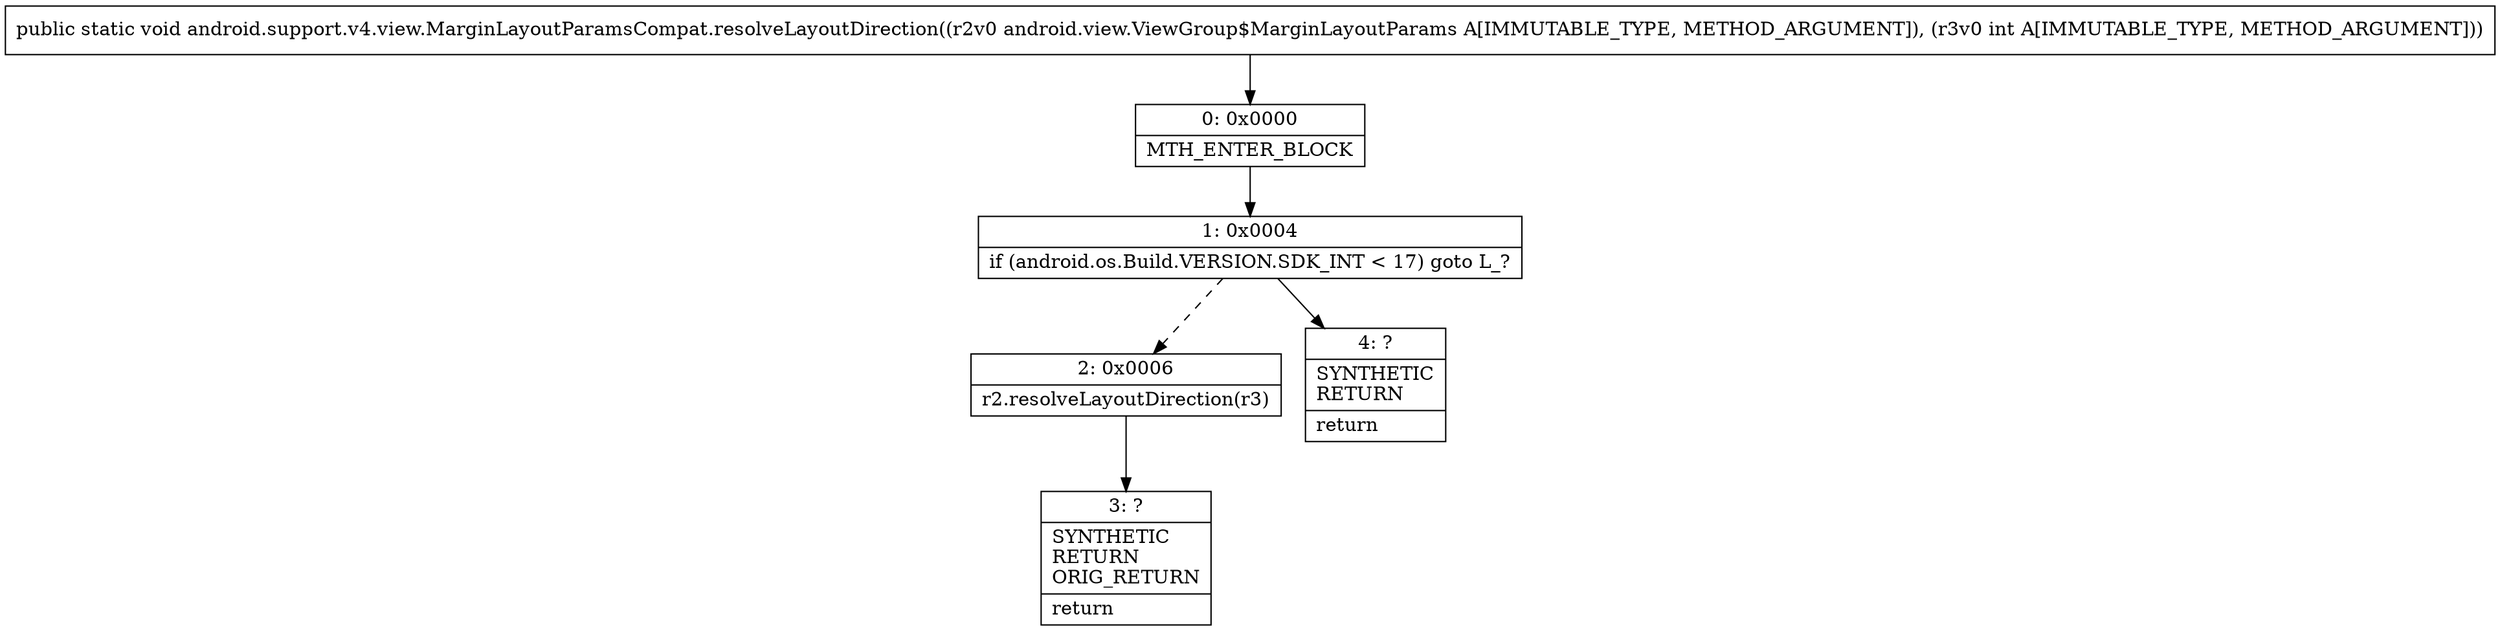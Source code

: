digraph "CFG forandroid.support.v4.view.MarginLayoutParamsCompat.resolveLayoutDirection(Landroid\/view\/ViewGroup$MarginLayoutParams;I)V" {
Node_0 [shape=record,label="{0\:\ 0x0000|MTH_ENTER_BLOCK\l}"];
Node_1 [shape=record,label="{1\:\ 0x0004|if (android.os.Build.VERSION.SDK_INT \< 17) goto L_?\l}"];
Node_2 [shape=record,label="{2\:\ 0x0006|r2.resolveLayoutDirection(r3)\l}"];
Node_3 [shape=record,label="{3\:\ ?|SYNTHETIC\lRETURN\lORIG_RETURN\l|return\l}"];
Node_4 [shape=record,label="{4\:\ ?|SYNTHETIC\lRETURN\l|return\l}"];
MethodNode[shape=record,label="{public static void android.support.v4.view.MarginLayoutParamsCompat.resolveLayoutDirection((r2v0 android.view.ViewGroup$MarginLayoutParams A[IMMUTABLE_TYPE, METHOD_ARGUMENT]), (r3v0 int A[IMMUTABLE_TYPE, METHOD_ARGUMENT])) }"];
MethodNode -> Node_0;
Node_0 -> Node_1;
Node_1 -> Node_2[style=dashed];
Node_1 -> Node_4;
Node_2 -> Node_3;
}

